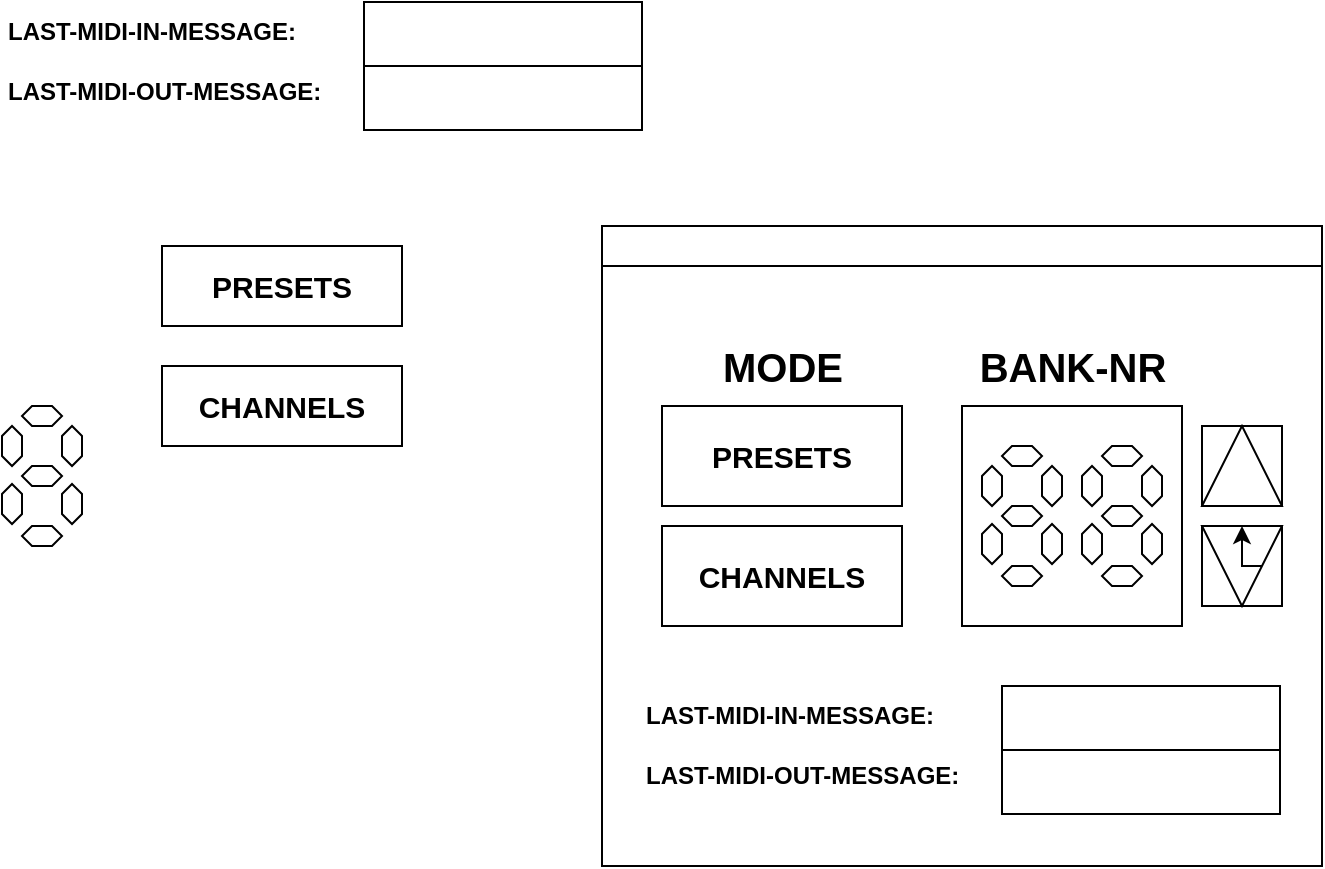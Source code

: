 <mxfile version="20.2.6" type="github">
  <diagram name="Page-1" id="BwCBE3sM1tf6ht_1rbH2">
    <mxGraphModel dx="606" dy="546" grid="1" gridSize="10" guides="1" tooltips="1" connect="1" arrows="0" fold="1" page="1" pageScale="1" pageWidth="1169" pageHeight="827" math="0" shadow="0">
      <root>
        <mxCell id="0" />
        <mxCell id="1" parent="0" />
        <mxCell id="8h7upjz-o76JEEFLU-vD-1" value="" style="rounded=0;whiteSpace=wrap;html=1;" parent="1" vertex="1">
          <mxGeometry x="420" y="190" width="360" height="320" as="geometry" />
        </mxCell>
        <mxCell id="8h7upjz-o76JEEFLU-vD-13" value="" style="group" parent="1" vertex="1" connectable="0">
          <mxGeometry x="120" y="280" width="40" height="70" as="geometry" />
        </mxCell>
        <mxCell id="8h7upjz-o76JEEFLU-vD-5" value="" style="shape=hexagon;perimeter=hexagonPerimeter2;whiteSpace=wrap;html=1;size=0.25" parent="8h7upjz-o76JEEFLU-vD-13" vertex="1">
          <mxGeometry x="10" width="20" height="10" as="geometry" />
        </mxCell>
        <mxCell id="8h7upjz-o76JEEFLU-vD-7" value="" style="shape=hexagon;perimeter=hexagonPerimeter2;whiteSpace=wrap;html=1;size=0.25;rotation=90;" parent="8h7upjz-o76JEEFLU-vD-13" vertex="1">
          <mxGeometry x="-5" y="15" width="20" height="10" as="geometry" />
        </mxCell>
        <mxCell id="8h7upjz-o76JEEFLU-vD-8" value="" style="shape=hexagon;perimeter=hexagonPerimeter2;whiteSpace=wrap;html=1;size=0.25;rotation=90;" parent="8h7upjz-o76JEEFLU-vD-13" vertex="1">
          <mxGeometry x="-5" y="44" width="20" height="10" as="geometry" />
        </mxCell>
        <mxCell id="8h7upjz-o76JEEFLU-vD-9" value="" style="shape=hexagon;perimeter=hexagonPerimeter2;whiteSpace=wrap;html=1;size=0.25;rotation=90;" parent="8h7upjz-o76JEEFLU-vD-13" vertex="1">
          <mxGeometry x="25" y="15" width="20" height="10" as="geometry" />
        </mxCell>
        <mxCell id="8h7upjz-o76JEEFLU-vD-10" value="" style="shape=hexagon;perimeter=hexagonPerimeter2;whiteSpace=wrap;html=1;size=0.25" parent="8h7upjz-o76JEEFLU-vD-13" vertex="1">
          <mxGeometry x="10" y="60" width="20" height="10" as="geometry" />
        </mxCell>
        <mxCell id="8h7upjz-o76JEEFLU-vD-11" value="" style="shape=hexagon;perimeter=hexagonPerimeter2;whiteSpace=wrap;html=1;size=0.25;rotation=90;" parent="8h7upjz-o76JEEFLU-vD-13" vertex="1">
          <mxGeometry x="25" y="44" width="20" height="10" as="geometry" />
        </mxCell>
        <mxCell id="8h7upjz-o76JEEFLU-vD-12" value="" style="shape=hexagon;perimeter=hexagonPerimeter2;whiteSpace=wrap;html=1;size=0.25" parent="8h7upjz-o76JEEFLU-vD-13" vertex="1">
          <mxGeometry x="10" y="30" width="20" height="10" as="geometry" />
        </mxCell>
        <mxCell id="8h7upjz-o76JEEFLU-vD-34" value="" style="group" parent="1" vertex="1" connectable="0">
          <mxGeometry x="595" y="240" width="120" height="150" as="geometry" />
        </mxCell>
        <mxCell id="8h7upjz-o76JEEFLU-vD-30" value="&lt;font size=&quot;1&quot;&gt;&lt;b style=&quot;font-size: 20px;&quot;&gt;BANK-NR&lt;/b&gt;&lt;/font&gt;" style="text;html=1;align=center;verticalAlign=middle;resizable=0;points=[];autosize=1;strokeColor=none;fillColor=none;" parent="8h7upjz-o76JEEFLU-vD-34" vertex="1">
          <mxGeometry width="120" height="40" as="geometry" />
        </mxCell>
        <mxCell id="8h7upjz-o76JEEFLU-vD-33" value="" style="group" parent="8h7upjz-o76JEEFLU-vD-34" vertex="1" connectable="0">
          <mxGeometry x="5" y="40" width="110" height="110" as="geometry" />
        </mxCell>
        <mxCell id="8h7upjz-o76JEEFLU-vD-32" value="" style="whiteSpace=wrap;html=1;aspect=fixed;" parent="8h7upjz-o76JEEFLU-vD-33" vertex="1">
          <mxGeometry width="110" height="110" as="geometry" />
        </mxCell>
        <mxCell id="8h7upjz-o76JEEFLU-vD-14" value="" style="group" parent="8h7upjz-o76JEEFLU-vD-33" vertex="1" connectable="0">
          <mxGeometry x="60" y="20" width="40" height="70" as="geometry" />
        </mxCell>
        <mxCell id="8h7upjz-o76JEEFLU-vD-15" value="" style="shape=hexagon;perimeter=hexagonPerimeter2;whiteSpace=wrap;html=1;size=0.25" parent="8h7upjz-o76JEEFLU-vD-14" vertex="1">
          <mxGeometry x="10" width="20" height="10" as="geometry" />
        </mxCell>
        <mxCell id="8h7upjz-o76JEEFLU-vD-16" value="" style="shape=hexagon;perimeter=hexagonPerimeter2;whiteSpace=wrap;html=1;size=0.25;rotation=90;" parent="8h7upjz-o76JEEFLU-vD-14" vertex="1">
          <mxGeometry x="-5" y="15" width="20" height="10" as="geometry" />
        </mxCell>
        <mxCell id="8h7upjz-o76JEEFLU-vD-17" value="" style="shape=hexagon;perimeter=hexagonPerimeter2;whiteSpace=wrap;html=1;size=0.25;rotation=90;" parent="8h7upjz-o76JEEFLU-vD-14" vertex="1">
          <mxGeometry x="-5" y="44" width="20" height="10" as="geometry" />
        </mxCell>
        <mxCell id="8h7upjz-o76JEEFLU-vD-18" value="" style="shape=hexagon;perimeter=hexagonPerimeter2;whiteSpace=wrap;html=1;size=0.25;rotation=90;" parent="8h7upjz-o76JEEFLU-vD-14" vertex="1">
          <mxGeometry x="25" y="15" width="20" height="10" as="geometry" />
        </mxCell>
        <mxCell id="8h7upjz-o76JEEFLU-vD-19" value="" style="shape=hexagon;perimeter=hexagonPerimeter2;whiteSpace=wrap;html=1;size=0.25" parent="8h7upjz-o76JEEFLU-vD-14" vertex="1">
          <mxGeometry x="10" y="60" width="20" height="10" as="geometry" />
        </mxCell>
        <mxCell id="8h7upjz-o76JEEFLU-vD-20" value="" style="shape=hexagon;perimeter=hexagonPerimeter2;whiteSpace=wrap;html=1;size=0.25;rotation=90;" parent="8h7upjz-o76JEEFLU-vD-14" vertex="1">
          <mxGeometry x="25" y="44" width="20" height="10" as="geometry" />
        </mxCell>
        <mxCell id="8h7upjz-o76JEEFLU-vD-21" value="" style="shape=hexagon;perimeter=hexagonPerimeter2;whiteSpace=wrap;html=1;size=0.25" parent="8h7upjz-o76JEEFLU-vD-14" vertex="1">
          <mxGeometry x="10" y="30" width="20" height="10" as="geometry" />
        </mxCell>
        <mxCell id="8h7upjz-o76JEEFLU-vD-22" value="" style="group" parent="8h7upjz-o76JEEFLU-vD-33" vertex="1" connectable="0">
          <mxGeometry x="10" y="20" width="40" height="70" as="geometry" />
        </mxCell>
        <mxCell id="8h7upjz-o76JEEFLU-vD-23" value="" style="shape=hexagon;perimeter=hexagonPerimeter2;whiteSpace=wrap;html=1;size=0.25" parent="8h7upjz-o76JEEFLU-vD-22" vertex="1">
          <mxGeometry x="10" width="20" height="10" as="geometry" />
        </mxCell>
        <mxCell id="8h7upjz-o76JEEFLU-vD-24" value="" style="shape=hexagon;perimeter=hexagonPerimeter2;whiteSpace=wrap;html=1;size=0.25;rotation=90;" parent="8h7upjz-o76JEEFLU-vD-22" vertex="1">
          <mxGeometry x="-5" y="15" width="20" height="10" as="geometry" />
        </mxCell>
        <mxCell id="8h7upjz-o76JEEFLU-vD-25" value="" style="shape=hexagon;perimeter=hexagonPerimeter2;whiteSpace=wrap;html=1;size=0.25;rotation=90;" parent="8h7upjz-o76JEEFLU-vD-22" vertex="1">
          <mxGeometry x="-5" y="44" width="20" height="10" as="geometry" />
        </mxCell>
        <mxCell id="8h7upjz-o76JEEFLU-vD-26" value="" style="shape=hexagon;perimeter=hexagonPerimeter2;whiteSpace=wrap;html=1;size=0.25;rotation=90;" parent="8h7upjz-o76JEEFLU-vD-22" vertex="1">
          <mxGeometry x="25" y="15" width="20" height="10" as="geometry" />
        </mxCell>
        <mxCell id="8h7upjz-o76JEEFLU-vD-27" value="" style="shape=hexagon;perimeter=hexagonPerimeter2;whiteSpace=wrap;html=1;size=0.25" parent="8h7upjz-o76JEEFLU-vD-22" vertex="1">
          <mxGeometry x="10" y="60" width="20" height="10" as="geometry" />
        </mxCell>
        <mxCell id="8h7upjz-o76JEEFLU-vD-28" value="" style="shape=hexagon;perimeter=hexagonPerimeter2;whiteSpace=wrap;html=1;size=0.25;rotation=90;" parent="8h7upjz-o76JEEFLU-vD-22" vertex="1">
          <mxGeometry x="25" y="44" width="20" height="10" as="geometry" />
        </mxCell>
        <mxCell id="8h7upjz-o76JEEFLU-vD-29" value="" style="shape=hexagon;perimeter=hexagonPerimeter2;whiteSpace=wrap;html=1;size=0.25" parent="8h7upjz-o76JEEFLU-vD-22" vertex="1">
          <mxGeometry x="10" y="30" width="20" height="10" as="geometry" />
        </mxCell>
        <mxCell id="8h7upjz-o76JEEFLU-vD-38" value="" style="group;rotation=90;" parent="1" vertex="1" connectable="0">
          <mxGeometry x="720" y="340" width="40" height="40" as="geometry" />
        </mxCell>
        <mxCell id="8h7upjz-o76JEEFLU-vD-37" value="" style="whiteSpace=wrap;html=1;aspect=fixed;rotation=90;" parent="8h7upjz-o76JEEFLU-vD-38" vertex="1">
          <mxGeometry width="40" height="40" as="geometry" />
        </mxCell>
        <mxCell id="8h7upjz-o76JEEFLU-vD-36" value="" style="triangle;whiteSpace=wrap;html=1;fillStyle=solid;fillColor=#FFFFFF;rotation=90;" parent="8h7upjz-o76JEEFLU-vD-38" vertex="1">
          <mxGeometry width="40" height="40" as="geometry" />
        </mxCell>
        <mxCell id="8h7upjz-o76JEEFLU-vD-42" style="edgeStyle=orthogonalEdgeStyle;rounded=0;orthogonalLoop=1;jettySize=auto;html=1;exitX=0.5;exitY=0;exitDx=0;exitDy=0;entryX=0;entryY=0.5;entryDx=0;entryDy=0;" parent="8h7upjz-o76JEEFLU-vD-38" source="8h7upjz-o76JEEFLU-vD-36" target="8h7upjz-o76JEEFLU-vD-36" edge="1">
          <mxGeometry relative="1" as="geometry" />
        </mxCell>
        <mxCell id="8h7upjz-o76JEEFLU-vD-39" value="" style="group;rotation=-90;" parent="1" vertex="1" connectable="0">
          <mxGeometry x="720" y="290" width="40" height="40" as="geometry" />
        </mxCell>
        <mxCell id="8h7upjz-o76JEEFLU-vD-40" value="" style="whiteSpace=wrap;html=1;aspect=fixed;rotation=-90;" parent="8h7upjz-o76JEEFLU-vD-39" vertex="1">
          <mxGeometry width="40" height="40" as="geometry" />
        </mxCell>
        <mxCell id="8h7upjz-o76JEEFLU-vD-41" value="" style="triangle;whiteSpace=wrap;html=1;fillStyle=solid;fillColor=#FFFFFF;rotation=-90;" parent="8h7upjz-o76JEEFLU-vD-39" vertex="1">
          <mxGeometry width="40" height="40" as="geometry" />
        </mxCell>
        <mxCell id="8h7upjz-o76JEEFLU-vD-43" value="&lt;font size=&quot;1&quot;&gt;&lt;b style=&quot;font-size: 20px;&quot;&gt;MODE&lt;/b&gt;&lt;/font&gt;" style="text;html=1;align=center;verticalAlign=middle;resizable=0;points=[];autosize=1;strokeColor=none;fillColor=none;" parent="1" vertex="1">
          <mxGeometry x="470" y="240" width="80" height="40" as="geometry" />
        </mxCell>
        <mxCell id="8h7upjz-o76JEEFLU-vD-44" value="&lt;b&gt;&lt;font style=&quot;font-size: 15px;&quot;&gt;PRESETS&lt;/font&gt;&lt;/b&gt;" style="rounded=0;whiteSpace=wrap;html=1;" parent="1" vertex="1">
          <mxGeometry x="200" y="200" width="120" height="40" as="geometry" />
        </mxCell>
        <mxCell id="8h7upjz-o76JEEFLU-vD-45" value="&lt;b&gt;&lt;font style=&quot;font-size: 15px;&quot;&gt;CHANNELS&lt;/font&gt;&lt;/b&gt;" style="rounded=0;whiteSpace=wrap;html=1;" parent="1" vertex="1">
          <mxGeometry x="200" y="260" width="120" height="40" as="geometry" />
        </mxCell>
        <mxCell id="8h7upjz-o76JEEFLU-vD-46" value="&lt;b&gt;&lt;font style=&quot;font-size: 15px;&quot;&gt;PRESETS&lt;/font&gt;&lt;/b&gt;" style="rounded=0;whiteSpace=wrap;html=1;" parent="1" vertex="1">
          <mxGeometry x="450" y="280" width="120" height="50" as="geometry" />
        </mxCell>
        <mxCell id="8h7upjz-o76JEEFLU-vD-47" value="&lt;b&gt;&lt;font style=&quot;font-size: 15px;&quot;&gt;CHANNELS&lt;/font&gt;&lt;/b&gt;" style="rounded=0;whiteSpace=wrap;html=1;" parent="1" vertex="1">
          <mxGeometry x="450" y="340" width="120" height="50" as="geometry" />
        </mxCell>
        <mxCell id="8h7upjz-o76JEEFLU-vD-48" value="&lt;div align=&quot;left&quot;&gt;&lt;b&gt;LAST-MIDI-IN-MESSAGE:&lt;/b&gt;&lt;/div&gt;" style="text;html=1;align=left;verticalAlign=middle;resizable=0;points=[];autosize=1;strokeColor=none;fillColor=none;" parent="1" vertex="1">
          <mxGeometry x="121" y="78" width="170" height="30" as="geometry" />
        </mxCell>
        <mxCell id="8h7upjz-o76JEEFLU-vD-49" value="&lt;div align=&quot;left&quot;&gt;&lt;b&gt;LAST-MIDI-OUT-MESSAGE:&lt;/b&gt;&lt;/div&gt;" style="text;html=1;align=left;verticalAlign=middle;resizable=0;points=[];autosize=1;strokeColor=none;fillColor=none;" parent="1" vertex="1">
          <mxGeometry x="121" y="108" width="180" height="30" as="geometry" />
        </mxCell>
        <mxCell id="8h7upjz-o76JEEFLU-vD-50" value="&lt;div align=&quot;left&quot;&gt;&lt;b&gt;LAST-MIDI-IN-MESSAGE:&lt;/b&gt;&lt;/div&gt;" style="text;html=1;align=left;verticalAlign=middle;resizable=0;points=[];autosize=1;strokeColor=none;fillColor=none;" parent="1" vertex="1">
          <mxGeometry x="440" y="420" width="170" height="30" as="geometry" />
        </mxCell>
        <mxCell id="8h7upjz-o76JEEFLU-vD-51" value="&lt;div align=&quot;left&quot;&gt;&lt;b&gt;LAST-MIDI-OUT-MESSAGE:&lt;/b&gt;&lt;/div&gt;" style="text;html=1;align=left;verticalAlign=middle;resizable=0;points=[];autosize=1;strokeColor=none;fillColor=none;" parent="1" vertex="1">
          <mxGeometry x="440" y="450" width="180" height="30" as="geometry" />
        </mxCell>
        <mxCell id="8h7upjz-o76JEEFLU-vD-52" value="" style="rounded=0;whiteSpace=wrap;html=1;" parent="1" vertex="1">
          <mxGeometry x="301" y="78" width="139" height="32" as="geometry" />
        </mxCell>
        <mxCell id="8h7upjz-o76JEEFLU-vD-53" value="" style="rounded=0;whiteSpace=wrap;html=1;" parent="1" vertex="1">
          <mxGeometry x="301" y="110" width="139" height="32" as="geometry" />
        </mxCell>
        <mxCell id="8h7upjz-o76JEEFLU-vD-54" value="" style="rounded=0;whiteSpace=wrap;html=1;" parent="1" vertex="1">
          <mxGeometry x="620" y="420" width="139" height="32" as="geometry" />
        </mxCell>
        <mxCell id="8h7upjz-o76JEEFLU-vD-55" value="" style="rounded=0;whiteSpace=wrap;html=1;" parent="1" vertex="1">
          <mxGeometry x="620" y="452" width="139" height="32" as="geometry" />
        </mxCell>
        <mxCell id="8h7upjz-o76JEEFLU-vD-56" value="" style="rounded=0;whiteSpace=wrap;html=1;" parent="1" vertex="1">
          <mxGeometry x="420" y="190" width="360" height="20" as="geometry" />
        </mxCell>
      </root>
    </mxGraphModel>
  </diagram>
</mxfile>
